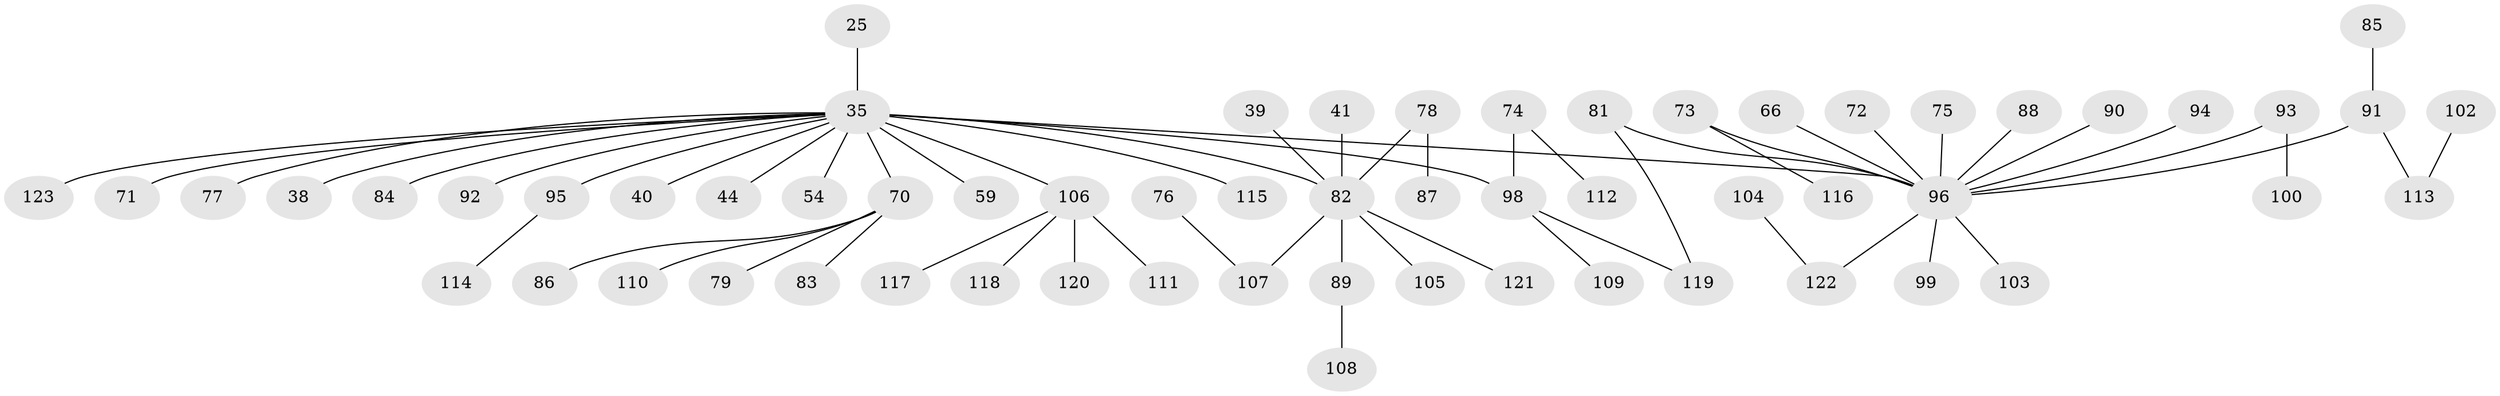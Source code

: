 // original degree distribution, {5: 0.04065040650406504, 6: 0.016260162601626018, 7: 0.016260162601626018, 3: 0.15447154471544716, 2: 0.2682926829268293, 4: 0.04878048780487805, 1: 0.45528455284552843}
// Generated by graph-tools (version 1.1) at 2025/45/03/04/25 21:45:35]
// undirected, 61 vertices, 61 edges
graph export_dot {
graph [start="1"]
  node [color=gray90,style=filled];
  25;
  35 [super="+8+14+15+17+27"];
  38;
  39;
  40;
  41;
  44;
  54;
  59;
  66;
  70 [super="+57+53+62"];
  71;
  72;
  73;
  74;
  75;
  76;
  77;
  78;
  79;
  81 [super="+49"];
  82 [super="+21+22+29"];
  83;
  84;
  85;
  86;
  87;
  88;
  89 [super="+31+34"];
  90;
  91 [super="+4+80"];
  92 [super="+68"];
  93;
  94;
  95 [super="+67"];
  96 [super="+58+45+51+64+9"];
  98 [super="+65"];
  99;
  100;
  102;
  103;
  104 [super="+42"];
  105;
  106 [super="+101+43+47+69"];
  107 [super="+32"];
  108;
  109;
  110;
  111;
  112;
  113 [super="+30"];
  114;
  115 [super="+55"];
  116;
  117;
  118;
  119;
  120;
  121;
  122 [super="+97"];
  123;
  25 -- 35;
  35 -- 59;
  35 -- 71;
  35 -- 54;
  35 -- 44;
  35 -- 40;
  35 -- 123;
  35 -- 77;
  35 -- 84;
  35 -- 38;
  35 -- 82 [weight=2];
  35 -- 70 [weight=2];
  35 -- 96 [weight=2];
  35 -- 98;
  35 -- 106;
  35 -- 115;
  35 -- 95;
  35 -- 92;
  39 -- 82;
  41 -- 82;
  66 -- 96;
  70 -- 86;
  70 -- 110;
  70 -- 83;
  70 -- 79;
  72 -- 96;
  73 -- 116;
  73 -- 96;
  74 -- 112;
  74 -- 98;
  75 -- 96;
  76 -- 107;
  78 -- 87;
  78 -- 82;
  81 -- 119;
  81 -- 96;
  82 -- 105;
  82 -- 121;
  82 -- 89;
  82 -- 107;
  85 -- 91;
  88 -- 96;
  89 -- 108;
  90 -- 96;
  91 -- 113;
  91 -- 96 [weight=2];
  93 -- 100;
  93 -- 96;
  94 -- 96;
  95 -- 114;
  96 -- 99;
  96 -- 103;
  96 -- 122;
  98 -- 119;
  98 -- 109;
  102 -- 113;
  104 -- 122;
  106 -- 118;
  106 -- 120;
  106 -- 111;
  106 -- 117;
}
